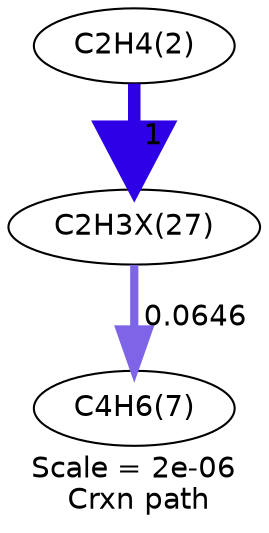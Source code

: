 digraph reaction_paths {
center=1;
s5 -> s48[fontname="Helvetica", style="setlinewidth(6)", arrowsize=3, color="0.7, 1.5, 0.9"
, label=" 1"];
s48 -> s8[fontname="Helvetica", style="setlinewidth(3.93)", arrowsize=1.97, color="0.7, 0.565, 0.9"
, label=" 0.0646"];
s5 [ fontname="Helvetica", label="C2H4(2)"];
s8 [ fontname="Helvetica", label="C4H6(7)"];
s48 [ fontname="Helvetica", label="C2H3X(27)"];
 label = "Scale = 2e-06\l Crxn path";
 fontname = "Helvetica";
}
